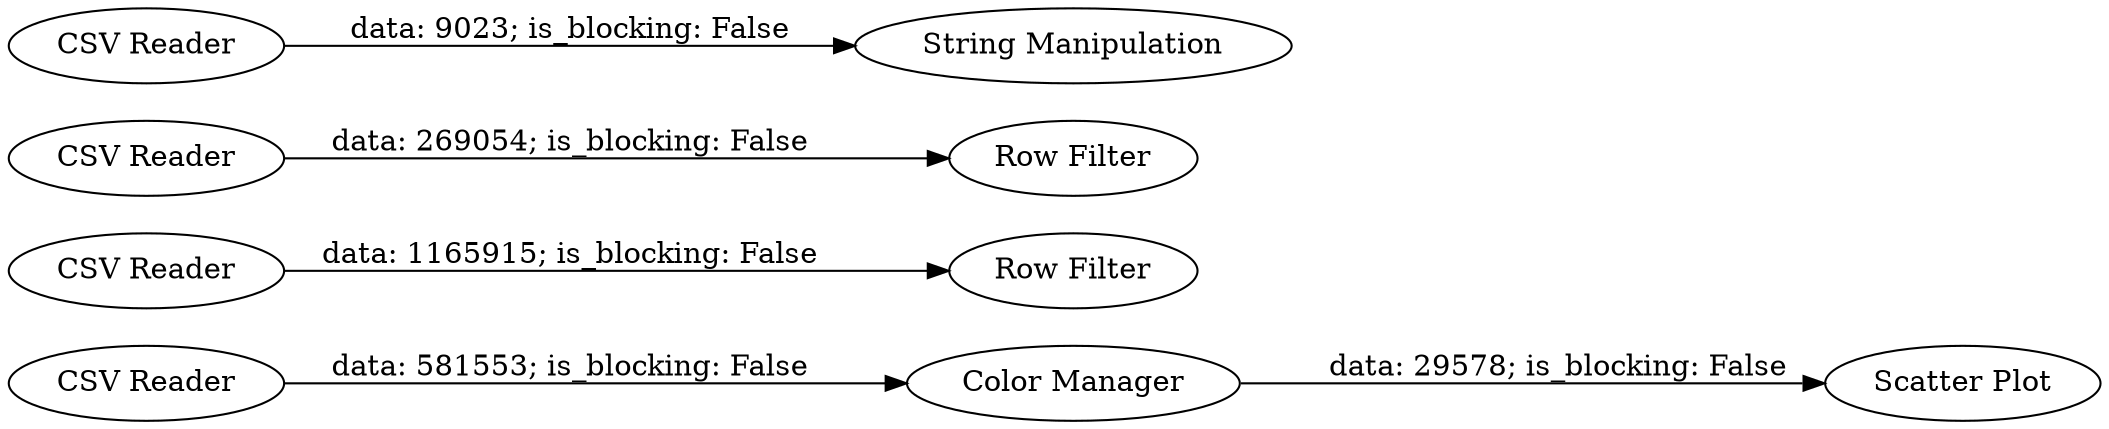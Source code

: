 digraph {
	"-4000396172563707410_6" [label="Color Manager"]
	"-4000396172563707410_4" [label="CSV Reader"]
	"-4000396172563707410_5" [label="Row Filter"]
	"-4000396172563707410_1" [label="CSV Reader"]
	"-4000396172563707410_7" [label="Scatter Plot"]
	"-4000396172563707410_8" [label="Row Filter"]
	"-4000396172563707410_3" [label="CSV Reader"]
	"-4000396172563707410_2" [label="CSV Reader"]
	"-4000396172563707410_9" [label="String Manipulation"]
	"-4000396172563707410_3" -> "-4000396172563707410_6" [label="data: 581553; is_blocking: False"]
	"-4000396172563707410_1" -> "-4000396172563707410_5" [label="data: 269054; is_blocking: False"]
	"-4000396172563707410_6" -> "-4000396172563707410_7" [label="data: 29578; is_blocking: False"]
	"-4000396172563707410_4" -> "-4000396172563707410_8" [label="data: 1165915; is_blocking: False"]
	"-4000396172563707410_2" -> "-4000396172563707410_9" [label="data: 9023; is_blocking: False"]
	rankdir=LR
}
